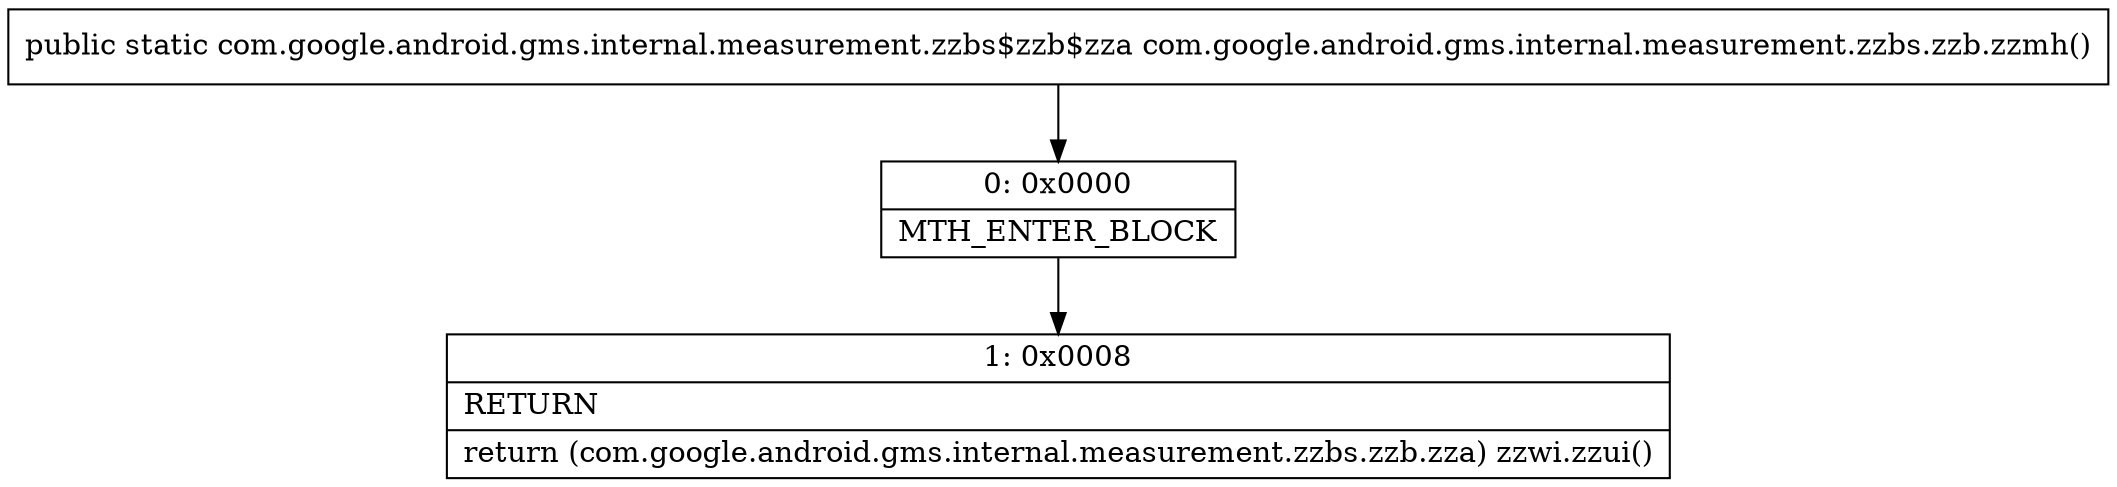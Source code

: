 digraph "CFG forcom.google.android.gms.internal.measurement.zzbs.zzb.zzmh()Lcom\/google\/android\/gms\/internal\/measurement\/zzbs$zzb$zza;" {
Node_0 [shape=record,label="{0\:\ 0x0000|MTH_ENTER_BLOCK\l}"];
Node_1 [shape=record,label="{1\:\ 0x0008|RETURN\l|return (com.google.android.gms.internal.measurement.zzbs.zzb.zza) zzwi.zzui()\l}"];
MethodNode[shape=record,label="{public static com.google.android.gms.internal.measurement.zzbs$zzb$zza com.google.android.gms.internal.measurement.zzbs.zzb.zzmh() }"];
MethodNode -> Node_0;
Node_0 -> Node_1;
}

